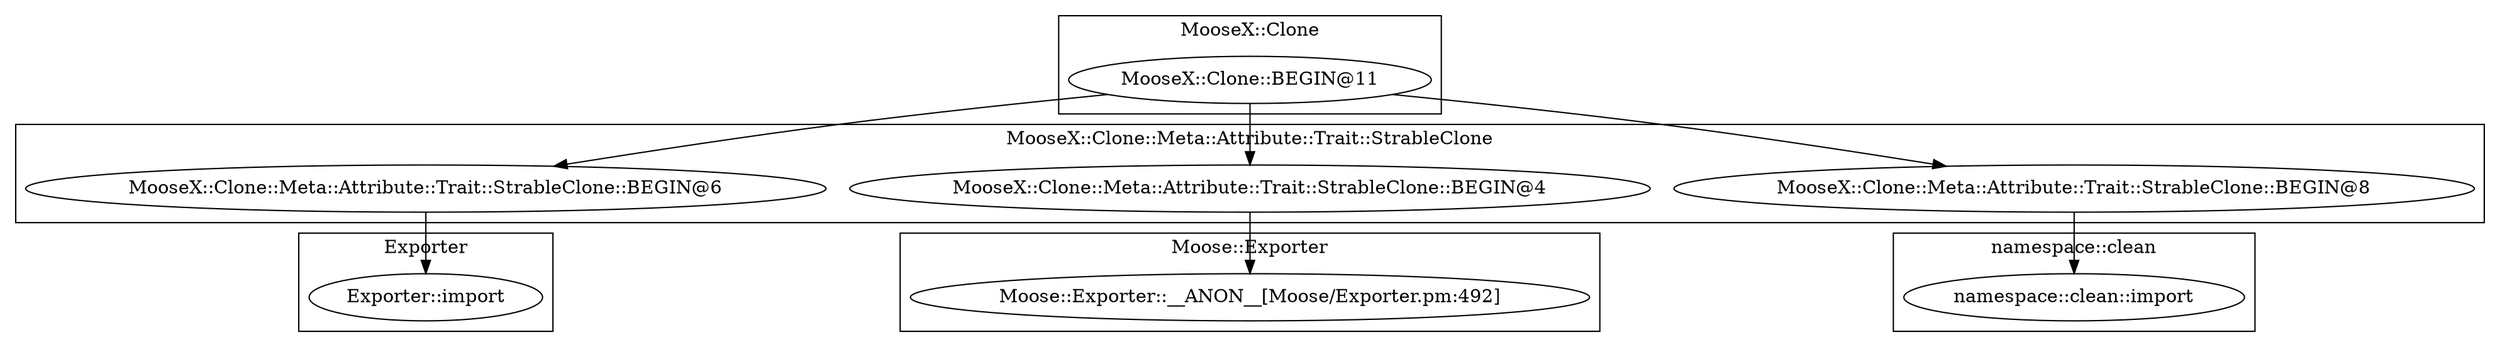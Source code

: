 digraph {
graph [overlap=false]
subgraph cluster_namespace_clean {
	label="namespace::clean";
	"namespace::clean::import";
}
subgraph cluster_MooseX_Clone_Meta_Attribute_Trait_StrableClone {
	label="MooseX::Clone::Meta::Attribute::Trait::StrableClone";
	"MooseX::Clone::Meta::Attribute::Trait::StrableClone::BEGIN@6";
	"MooseX::Clone::Meta::Attribute::Trait::StrableClone::BEGIN@4";
	"MooseX::Clone::Meta::Attribute::Trait::StrableClone::BEGIN@8";
}
subgraph cluster_Exporter {
	label="Exporter";
	"Exporter::import";
}
subgraph cluster_MooseX_Clone {
	label="MooseX::Clone";
	"MooseX::Clone::BEGIN@11";
}
subgraph cluster_Moose_Exporter {
	label="Moose::Exporter";
	"Moose::Exporter::__ANON__[Moose/Exporter.pm:492]";
}
"MooseX::Clone::BEGIN@11" -> "MooseX::Clone::Meta::Attribute::Trait::StrableClone::BEGIN@6";
"MooseX::Clone::BEGIN@11" -> "MooseX::Clone::Meta::Attribute::Trait::StrableClone::BEGIN@8";
"MooseX::Clone::Meta::Attribute::Trait::StrableClone::BEGIN@8" -> "namespace::clean::import";
"MooseX::Clone::Meta::Attribute::Trait::StrableClone::BEGIN@4" -> "Moose::Exporter::__ANON__[Moose/Exporter.pm:492]";
"MooseX::Clone::Meta::Attribute::Trait::StrableClone::BEGIN@6" -> "Exporter::import";
"MooseX::Clone::BEGIN@11" -> "MooseX::Clone::Meta::Attribute::Trait::StrableClone::BEGIN@4";
}
